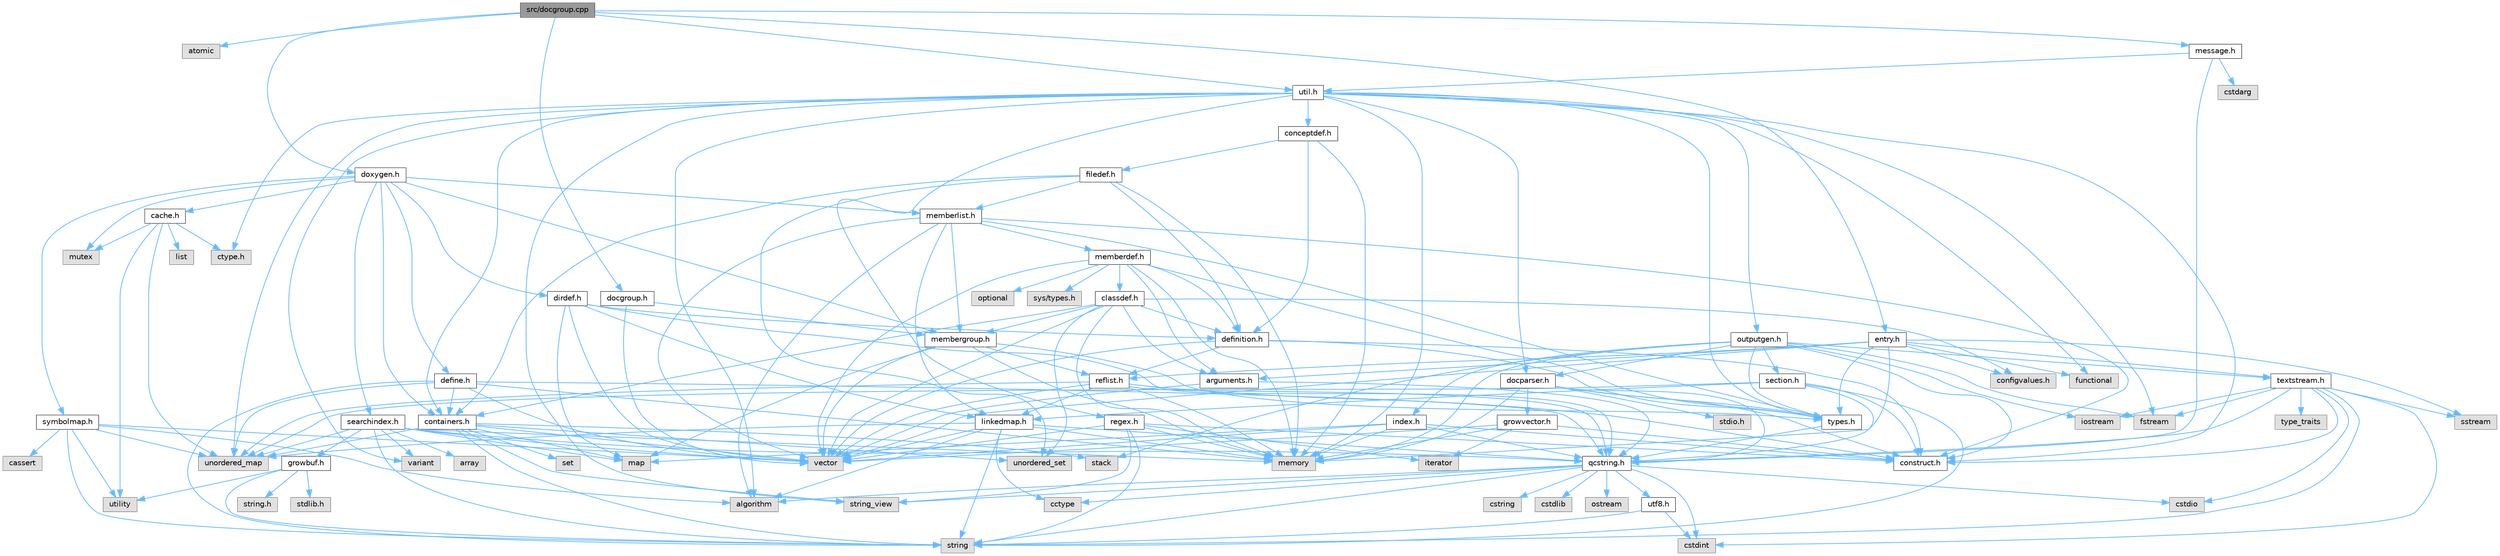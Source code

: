 digraph "src/docgroup.cpp"
{
 // INTERACTIVE_SVG=YES
 // LATEX_PDF_SIZE
  bgcolor="transparent";
  edge [fontname=Helvetica,fontsize=10,labelfontname=Helvetica,labelfontsize=10];
  node [fontname=Helvetica,fontsize=10,shape=box,height=0.2,width=0.4];
  Node1 [id="Node000001",label="src/docgroup.cpp",height=0.2,width=0.4,color="gray40", fillcolor="grey60", style="filled", fontcolor="black",tooltip=" "];
  Node1 -> Node2 [id="edge1_Node000001_Node000002",color="steelblue1",style="solid",tooltip=" "];
  Node2 [id="Node000002",label="atomic",height=0.2,width=0.4,color="grey60", fillcolor="#E0E0E0", style="filled",tooltip=" "];
  Node1 -> Node3 [id="edge2_Node000001_Node000003",color="steelblue1",style="solid",tooltip=" "];
  Node3 [id="Node000003",label="doxygen.h",height=0.2,width=0.4,color="grey40", fillcolor="white", style="filled",URL="$d1/da1/doxygen_8h.html",tooltip=" "];
  Node3 -> Node4 [id="edge3_Node000003_Node000004",color="steelblue1",style="solid",tooltip=" "];
  Node4 [id="Node000004",label="mutex",height=0.2,width=0.4,color="grey60", fillcolor="#E0E0E0", style="filled",tooltip=" "];
  Node3 -> Node5 [id="edge4_Node000003_Node000005",color="steelblue1",style="solid",tooltip=" "];
  Node5 [id="Node000005",label="containers.h",height=0.2,width=0.4,color="grey40", fillcolor="white", style="filled",URL="$d5/d75/containers_8h.html",tooltip=" "];
  Node5 -> Node6 [id="edge5_Node000005_Node000006",color="steelblue1",style="solid",tooltip=" "];
  Node6 [id="Node000006",label="vector",height=0.2,width=0.4,color="grey60", fillcolor="#E0E0E0", style="filled",tooltip=" "];
  Node5 -> Node7 [id="edge6_Node000005_Node000007",color="steelblue1",style="solid",tooltip=" "];
  Node7 [id="Node000007",label="string",height=0.2,width=0.4,color="grey60", fillcolor="#E0E0E0", style="filled",tooltip=" "];
  Node5 -> Node8 [id="edge7_Node000005_Node000008",color="steelblue1",style="solid",tooltip=" "];
  Node8 [id="Node000008",label="string_view",height=0.2,width=0.4,color="grey60", fillcolor="#E0E0E0", style="filled",tooltip=" "];
  Node5 -> Node9 [id="edge8_Node000005_Node000009",color="steelblue1",style="solid",tooltip=" "];
  Node9 [id="Node000009",label="set",height=0.2,width=0.4,color="grey60", fillcolor="#E0E0E0", style="filled",tooltip=" "];
  Node5 -> Node10 [id="edge9_Node000005_Node000010",color="steelblue1",style="solid",tooltip=" "];
  Node10 [id="Node000010",label="map",height=0.2,width=0.4,color="grey60", fillcolor="#E0E0E0", style="filled",tooltip=" "];
  Node5 -> Node11 [id="edge10_Node000005_Node000011",color="steelblue1",style="solid",tooltip=" "];
  Node11 [id="Node000011",label="unordered_set",height=0.2,width=0.4,color="grey60", fillcolor="#E0E0E0", style="filled",tooltip=" "];
  Node5 -> Node12 [id="edge11_Node000005_Node000012",color="steelblue1",style="solid",tooltip=" "];
  Node12 [id="Node000012",label="unordered_map",height=0.2,width=0.4,color="grey60", fillcolor="#E0E0E0", style="filled",tooltip=" "];
  Node5 -> Node13 [id="edge12_Node000005_Node000013",color="steelblue1",style="solid",tooltip=" "];
  Node13 [id="Node000013",label="stack",height=0.2,width=0.4,color="grey60", fillcolor="#E0E0E0", style="filled",tooltip=" "];
  Node3 -> Node14 [id="edge13_Node000003_Node000014",color="steelblue1",style="solid",tooltip=" "];
  Node14 [id="Node000014",label="membergroup.h",height=0.2,width=0.4,color="grey40", fillcolor="white", style="filled",URL="$d9/d11/membergroup_8h.html",tooltip=" "];
  Node14 -> Node6 [id="edge14_Node000014_Node000006",color="steelblue1",style="solid",tooltip=" "];
  Node14 -> Node10 [id="edge15_Node000014_Node000010",color="steelblue1",style="solid",tooltip=" "];
  Node14 -> Node15 [id="edge16_Node000014_Node000015",color="steelblue1",style="solid",tooltip=" "];
  Node15 [id="Node000015",label="memory",height=0.2,width=0.4,color="grey60", fillcolor="#E0E0E0", style="filled",tooltip=" "];
  Node14 -> Node16 [id="edge17_Node000014_Node000016",color="steelblue1",style="solid",tooltip=" "];
  Node16 [id="Node000016",label="types.h",height=0.2,width=0.4,color="grey40", fillcolor="white", style="filled",URL="$d9/d49/types_8h.html",tooltip="This file contains a number of basic enums and types."];
  Node16 -> Node17 [id="edge18_Node000016_Node000017",color="steelblue1",style="solid",tooltip=" "];
  Node17 [id="Node000017",label="qcstring.h",height=0.2,width=0.4,color="grey40", fillcolor="white", style="filled",URL="$d7/d5c/qcstring_8h.html",tooltip=" "];
  Node17 -> Node7 [id="edge19_Node000017_Node000007",color="steelblue1",style="solid",tooltip=" "];
  Node17 -> Node8 [id="edge20_Node000017_Node000008",color="steelblue1",style="solid",tooltip=" "];
  Node17 -> Node18 [id="edge21_Node000017_Node000018",color="steelblue1",style="solid",tooltip=" "];
  Node18 [id="Node000018",label="algorithm",height=0.2,width=0.4,color="grey60", fillcolor="#E0E0E0", style="filled",tooltip=" "];
  Node17 -> Node19 [id="edge22_Node000017_Node000019",color="steelblue1",style="solid",tooltip=" "];
  Node19 [id="Node000019",label="cctype",height=0.2,width=0.4,color="grey60", fillcolor="#E0E0E0", style="filled",tooltip=" "];
  Node17 -> Node20 [id="edge23_Node000017_Node000020",color="steelblue1",style="solid",tooltip=" "];
  Node20 [id="Node000020",label="cstring",height=0.2,width=0.4,color="grey60", fillcolor="#E0E0E0", style="filled",tooltip=" "];
  Node17 -> Node21 [id="edge24_Node000017_Node000021",color="steelblue1",style="solid",tooltip=" "];
  Node21 [id="Node000021",label="cstdio",height=0.2,width=0.4,color="grey60", fillcolor="#E0E0E0", style="filled",tooltip=" "];
  Node17 -> Node22 [id="edge25_Node000017_Node000022",color="steelblue1",style="solid",tooltip=" "];
  Node22 [id="Node000022",label="cstdlib",height=0.2,width=0.4,color="grey60", fillcolor="#E0E0E0", style="filled",tooltip=" "];
  Node17 -> Node23 [id="edge26_Node000017_Node000023",color="steelblue1",style="solid",tooltip=" "];
  Node23 [id="Node000023",label="cstdint",height=0.2,width=0.4,color="grey60", fillcolor="#E0E0E0", style="filled",tooltip=" "];
  Node17 -> Node24 [id="edge27_Node000017_Node000024",color="steelblue1",style="solid",tooltip=" "];
  Node24 [id="Node000024",label="ostream",height=0.2,width=0.4,color="grey60", fillcolor="#E0E0E0", style="filled",tooltip=" "];
  Node17 -> Node25 [id="edge28_Node000017_Node000025",color="steelblue1",style="solid",tooltip=" "];
  Node25 [id="Node000025",label="utf8.h",height=0.2,width=0.4,color="grey40", fillcolor="white", style="filled",URL="$db/d7c/utf8_8h.html",tooltip="Various UTF8 related helper functions."];
  Node25 -> Node23 [id="edge29_Node000025_Node000023",color="steelblue1",style="solid",tooltip=" "];
  Node25 -> Node7 [id="edge30_Node000025_Node000007",color="steelblue1",style="solid",tooltip=" "];
  Node14 -> Node26 [id="edge31_Node000014_Node000026",color="steelblue1",style="solid",tooltip=" "];
  Node26 [id="Node000026",label="reflist.h",height=0.2,width=0.4,color="grey40", fillcolor="white", style="filled",URL="$d1/d02/reflist_8h.html",tooltip=" "];
  Node26 -> Node6 [id="edge32_Node000026_Node000006",color="steelblue1",style="solid",tooltip=" "];
  Node26 -> Node12 [id="edge33_Node000026_Node000012",color="steelblue1",style="solid",tooltip=" "];
  Node26 -> Node15 [id="edge34_Node000026_Node000015",color="steelblue1",style="solid",tooltip=" "];
  Node26 -> Node17 [id="edge35_Node000026_Node000017",color="steelblue1",style="solid",tooltip=" "];
  Node26 -> Node27 [id="edge36_Node000026_Node000027",color="steelblue1",style="solid",tooltip=" "];
  Node27 [id="Node000027",label="linkedmap.h",height=0.2,width=0.4,color="grey40", fillcolor="white", style="filled",URL="$da/de1/linkedmap_8h.html",tooltip=" "];
  Node27 -> Node12 [id="edge37_Node000027_Node000012",color="steelblue1",style="solid",tooltip=" "];
  Node27 -> Node6 [id="edge38_Node000027_Node000006",color="steelblue1",style="solid",tooltip=" "];
  Node27 -> Node15 [id="edge39_Node000027_Node000015",color="steelblue1",style="solid",tooltip=" "];
  Node27 -> Node7 [id="edge40_Node000027_Node000007",color="steelblue1",style="solid",tooltip=" "];
  Node27 -> Node18 [id="edge41_Node000027_Node000018",color="steelblue1",style="solid",tooltip=" "];
  Node27 -> Node19 [id="edge42_Node000027_Node000019",color="steelblue1",style="solid",tooltip=" "];
  Node27 -> Node17 [id="edge43_Node000027_Node000017",color="steelblue1",style="solid",tooltip=" "];
  Node26 -> Node28 [id="edge44_Node000026_Node000028",color="steelblue1",style="solid",tooltip=" "];
  Node28 [id="Node000028",label="construct.h",height=0.2,width=0.4,color="grey40", fillcolor="white", style="filled",URL="$d7/dfc/construct_8h.html",tooltip=" "];
  Node3 -> Node29 [id="edge45_Node000003_Node000029",color="steelblue1",style="solid",tooltip=" "];
  Node29 [id="Node000029",label="dirdef.h",height=0.2,width=0.4,color="grey40", fillcolor="white", style="filled",URL="$d6/d15/dirdef_8h.html",tooltip=" "];
  Node29 -> Node6 [id="edge46_Node000029_Node000006",color="steelblue1",style="solid",tooltip=" "];
  Node29 -> Node10 [id="edge47_Node000029_Node000010",color="steelblue1",style="solid",tooltip=" "];
  Node29 -> Node17 [id="edge48_Node000029_Node000017",color="steelblue1",style="solid",tooltip=" "];
  Node29 -> Node27 [id="edge49_Node000029_Node000027",color="steelblue1",style="solid",tooltip=" "];
  Node29 -> Node30 [id="edge50_Node000029_Node000030",color="steelblue1",style="solid",tooltip=" "];
  Node30 [id="Node000030",label="definition.h",height=0.2,width=0.4,color="grey40", fillcolor="white", style="filled",URL="$df/da1/definition_8h.html",tooltip=" "];
  Node30 -> Node6 [id="edge51_Node000030_Node000006",color="steelblue1",style="solid",tooltip=" "];
  Node30 -> Node16 [id="edge52_Node000030_Node000016",color="steelblue1",style="solid",tooltip=" "];
  Node30 -> Node26 [id="edge53_Node000030_Node000026",color="steelblue1",style="solid",tooltip=" "];
  Node30 -> Node28 [id="edge54_Node000030_Node000028",color="steelblue1",style="solid",tooltip=" "];
  Node3 -> Node31 [id="edge55_Node000003_Node000031",color="steelblue1",style="solid",tooltip=" "];
  Node31 [id="Node000031",label="memberlist.h",height=0.2,width=0.4,color="grey40", fillcolor="white", style="filled",URL="$dd/d78/memberlist_8h.html",tooltip=" "];
  Node31 -> Node6 [id="edge56_Node000031_Node000006",color="steelblue1",style="solid",tooltip=" "];
  Node31 -> Node18 [id="edge57_Node000031_Node000018",color="steelblue1",style="solid",tooltip=" "];
  Node31 -> Node32 [id="edge58_Node000031_Node000032",color="steelblue1",style="solid",tooltip=" "];
  Node32 [id="Node000032",label="memberdef.h",height=0.2,width=0.4,color="grey40", fillcolor="white", style="filled",URL="$d4/d46/memberdef_8h.html",tooltip=" "];
  Node32 -> Node6 [id="edge59_Node000032_Node000006",color="steelblue1",style="solid",tooltip=" "];
  Node32 -> Node15 [id="edge60_Node000032_Node000015",color="steelblue1",style="solid",tooltip=" "];
  Node32 -> Node33 [id="edge61_Node000032_Node000033",color="steelblue1",style="solid",tooltip=" "];
  Node33 [id="Node000033",label="optional",height=0.2,width=0.4,color="grey60", fillcolor="#E0E0E0", style="filled",tooltip=" "];
  Node32 -> Node34 [id="edge62_Node000032_Node000034",color="steelblue1",style="solid",tooltip=" "];
  Node34 [id="Node000034",label="sys/types.h",height=0.2,width=0.4,color="grey60", fillcolor="#E0E0E0", style="filled",tooltip=" "];
  Node32 -> Node16 [id="edge63_Node000032_Node000016",color="steelblue1",style="solid",tooltip=" "];
  Node32 -> Node30 [id="edge64_Node000032_Node000030",color="steelblue1",style="solid",tooltip=" "];
  Node32 -> Node35 [id="edge65_Node000032_Node000035",color="steelblue1",style="solid",tooltip=" "];
  Node35 [id="Node000035",label="arguments.h",height=0.2,width=0.4,color="grey40", fillcolor="white", style="filled",URL="$df/d9b/arguments_8h.html",tooltip=" "];
  Node35 -> Node6 [id="edge66_Node000035_Node000006",color="steelblue1",style="solid",tooltip=" "];
  Node35 -> Node17 [id="edge67_Node000035_Node000017",color="steelblue1",style="solid",tooltip=" "];
  Node32 -> Node36 [id="edge68_Node000032_Node000036",color="steelblue1",style="solid",tooltip=" "];
  Node36 [id="Node000036",label="classdef.h",height=0.2,width=0.4,color="grey40", fillcolor="white", style="filled",URL="$d1/da6/classdef_8h.html",tooltip=" "];
  Node36 -> Node15 [id="edge69_Node000036_Node000015",color="steelblue1",style="solid",tooltip=" "];
  Node36 -> Node6 [id="edge70_Node000036_Node000006",color="steelblue1",style="solid",tooltip=" "];
  Node36 -> Node11 [id="edge71_Node000036_Node000011",color="steelblue1",style="solid",tooltip=" "];
  Node36 -> Node5 [id="edge72_Node000036_Node000005",color="steelblue1",style="solid",tooltip=" "];
  Node36 -> Node30 [id="edge73_Node000036_Node000030",color="steelblue1",style="solid",tooltip=" "];
  Node36 -> Node35 [id="edge74_Node000036_Node000035",color="steelblue1",style="solid",tooltip=" "];
  Node36 -> Node14 [id="edge75_Node000036_Node000014",color="steelblue1",style="solid",tooltip=" "];
  Node36 -> Node37 [id="edge76_Node000036_Node000037",color="steelblue1",style="solid",tooltip=" "];
  Node37 [id="Node000037",label="configvalues.h",height=0.2,width=0.4,color="grey60", fillcolor="#E0E0E0", style="filled",tooltip=" "];
  Node31 -> Node27 [id="edge77_Node000031_Node000027",color="steelblue1",style="solid",tooltip=" "];
  Node31 -> Node16 [id="edge78_Node000031_Node000016",color="steelblue1",style="solid",tooltip=" "];
  Node31 -> Node14 [id="edge79_Node000031_Node000014",color="steelblue1",style="solid",tooltip=" "];
  Node31 -> Node28 [id="edge80_Node000031_Node000028",color="steelblue1",style="solid",tooltip=" "];
  Node3 -> Node38 [id="edge81_Node000003_Node000038",color="steelblue1",style="solid",tooltip=" "];
  Node38 [id="Node000038",label="define.h",height=0.2,width=0.4,color="grey40", fillcolor="white", style="filled",URL="$df/d67/define_8h.html",tooltip=" "];
  Node38 -> Node6 [id="edge82_Node000038_Node000006",color="steelblue1",style="solid",tooltip=" "];
  Node38 -> Node15 [id="edge83_Node000038_Node000015",color="steelblue1",style="solid",tooltip=" "];
  Node38 -> Node7 [id="edge84_Node000038_Node000007",color="steelblue1",style="solid",tooltip=" "];
  Node38 -> Node12 [id="edge85_Node000038_Node000012",color="steelblue1",style="solid",tooltip=" "];
  Node38 -> Node17 [id="edge86_Node000038_Node000017",color="steelblue1",style="solid",tooltip=" "];
  Node38 -> Node5 [id="edge87_Node000038_Node000005",color="steelblue1",style="solid",tooltip=" "];
  Node3 -> Node39 [id="edge88_Node000003_Node000039",color="steelblue1",style="solid",tooltip=" "];
  Node39 [id="Node000039",label="cache.h",height=0.2,width=0.4,color="grey40", fillcolor="white", style="filled",URL="$d3/d26/cache_8h.html",tooltip=" "];
  Node39 -> Node40 [id="edge89_Node000039_Node000040",color="steelblue1",style="solid",tooltip=" "];
  Node40 [id="Node000040",label="list",height=0.2,width=0.4,color="grey60", fillcolor="#E0E0E0", style="filled",tooltip=" "];
  Node39 -> Node12 [id="edge90_Node000039_Node000012",color="steelblue1",style="solid",tooltip=" "];
  Node39 -> Node4 [id="edge91_Node000039_Node000004",color="steelblue1",style="solid",tooltip=" "];
  Node39 -> Node41 [id="edge92_Node000039_Node000041",color="steelblue1",style="solid",tooltip=" "];
  Node41 [id="Node000041",label="utility",height=0.2,width=0.4,color="grey60", fillcolor="#E0E0E0", style="filled",tooltip=" "];
  Node39 -> Node42 [id="edge93_Node000039_Node000042",color="steelblue1",style="solid",tooltip=" "];
  Node42 [id="Node000042",label="ctype.h",height=0.2,width=0.4,color="grey60", fillcolor="#E0E0E0", style="filled",tooltip=" "];
  Node3 -> Node43 [id="edge94_Node000003_Node000043",color="steelblue1",style="solid",tooltip=" "];
  Node43 [id="Node000043",label="symbolmap.h",height=0.2,width=0.4,color="grey40", fillcolor="white", style="filled",URL="$d7/ddd/symbolmap_8h.html",tooltip=" "];
  Node43 -> Node18 [id="edge95_Node000043_Node000018",color="steelblue1",style="solid",tooltip=" "];
  Node43 -> Node12 [id="edge96_Node000043_Node000012",color="steelblue1",style="solid",tooltip=" "];
  Node43 -> Node6 [id="edge97_Node000043_Node000006",color="steelblue1",style="solid",tooltip=" "];
  Node43 -> Node7 [id="edge98_Node000043_Node000007",color="steelblue1",style="solid",tooltip=" "];
  Node43 -> Node41 [id="edge99_Node000043_Node000041",color="steelblue1",style="solid",tooltip=" "];
  Node43 -> Node44 [id="edge100_Node000043_Node000044",color="steelblue1",style="solid",tooltip=" "];
  Node44 [id="Node000044",label="cassert",height=0.2,width=0.4,color="grey60", fillcolor="#E0E0E0", style="filled",tooltip=" "];
  Node3 -> Node45 [id="edge101_Node000003_Node000045",color="steelblue1",style="solid",tooltip=" "];
  Node45 [id="Node000045",label="searchindex.h",height=0.2,width=0.4,color="grey40", fillcolor="white", style="filled",URL="$de/d07/searchindex_8h.html",tooltip="Web server based search engine."];
  Node45 -> Node15 [id="edge102_Node000045_Node000015",color="steelblue1",style="solid",tooltip=" "];
  Node45 -> Node6 [id="edge103_Node000045_Node000006",color="steelblue1",style="solid",tooltip=" "];
  Node45 -> Node10 [id="edge104_Node000045_Node000010",color="steelblue1",style="solid",tooltip=" "];
  Node45 -> Node12 [id="edge105_Node000045_Node000012",color="steelblue1",style="solid",tooltip=" "];
  Node45 -> Node7 [id="edge106_Node000045_Node000007",color="steelblue1",style="solid",tooltip=" "];
  Node45 -> Node46 [id="edge107_Node000045_Node000046",color="steelblue1",style="solid",tooltip=" "];
  Node46 [id="Node000046",label="array",height=0.2,width=0.4,color="grey60", fillcolor="#E0E0E0", style="filled",tooltip=" "];
  Node45 -> Node47 [id="edge108_Node000045_Node000047",color="steelblue1",style="solid",tooltip=" "];
  Node47 [id="Node000047",label="variant",height=0.2,width=0.4,color="grey60", fillcolor="#E0E0E0", style="filled",tooltip=" "];
  Node45 -> Node17 [id="edge109_Node000045_Node000017",color="steelblue1",style="solid",tooltip=" "];
  Node45 -> Node48 [id="edge110_Node000045_Node000048",color="steelblue1",style="solid",tooltip=" "];
  Node48 [id="Node000048",label="growbuf.h",height=0.2,width=0.4,color="grey40", fillcolor="white", style="filled",URL="$dd/d72/growbuf_8h.html",tooltip=" "];
  Node48 -> Node41 [id="edge111_Node000048_Node000041",color="steelblue1",style="solid",tooltip=" "];
  Node48 -> Node49 [id="edge112_Node000048_Node000049",color="steelblue1",style="solid",tooltip=" "];
  Node49 [id="Node000049",label="stdlib.h",height=0.2,width=0.4,color="grey60", fillcolor="#E0E0E0", style="filled",tooltip=" "];
  Node48 -> Node50 [id="edge113_Node000048_Node000050",color="steelblue1",style="solid",tooltip=" "];
  Node50 [id="Node000050",label="string.h",height=0.2,width=0.4,color="grey60", fillcolor="#E0E0E0", style="filled",tooltip=" "];
  Node48 -> Node7 [id="edge114_Node000048_Node000007",color="steelblue1",style="solid",tooltip=" "];
  Node1 -> Node51 [id="edge115_Node000001_Node000051",color="steelblue1",style="solid",tooltip=" "];
  Node51 [id="Node000051",label="util.h",height=0.2,width=0.4,color="grey40", fillcolor="white", style="filled",URL="$d8/d3c/util_8h.html",tooltip="A bunch of utility functions."];
  Node51 -> Node15 [id="edge116_Node000051_Node000015",color="steelblue1",style="solid",tooltip=" "];
  Node51 -> Node12 [id="edge117_Node000051_Node000012",color="steelblue1",style="solid",tooltip=" "];
  Node51 -> Node18 [id="edge118_Node000051_Node000018",color="steelblue1",style="solid",tooltip=" "];
  Node51 -> Node52 [id="edge119_Node000051_Node000052",color="steelblue1",style="solid",tooltip=" "];
  Node52 [id="Node000052",label="functional",height=0.2,width=0.4,color="grey60", fillcolor="#E0E0E0", style="filled",tooltip=" "];
  Node51 -> Node53 [id="edge120_Node000051_Node000053",color="steelblue1",style="solid",tooltip=" "];
  Node53 [id="Node000053",label="fstream",height=0.2,width=0.4,color="grey60", fillcolor="#E0E0E0", style="filled",tooltip=" "];
  Node51 -> Node47 [id="edge121_Node000051_Node000047",color="steelblue1",style="solid",tooltip=" "];
  Node51 -> Node8 [id="edge122_Node000051_Node000008",color="steelblue1",style="solid",tooltip=" "];
  Node51 -> Node42 [id="edge123_Node000051_Node000042",color="steelblue1",style="solid",tooltip=" "];
  Node51 -> Node16 [id="edge124_Node000051_Node000016",color="steelblue1",style="solid",tooltip=" "];
  Node51 -> Node54 [id="edge125_Node000051_Node000054",color="steelblue1",style="solid",tooltip=" "];
  Node54 [id="Node000054",label="docparser.h",height=0.2,width=0.4,color="grey40", fillcolor="white", style="filled",URL="$de/d9c/docparser_8h.html",tooltip=" "];
  Node54 -> Node55 [id="edge126_Node000054_Node000055",color="steelblue1",style="solid",tooltip=" "];
  Node55 [id="Node000055",label="stdio.h",height=0.2,width=0.4,color="grey60", fillcolor="#E0E0E0", style="filled",tooltip=" "];
  Node54 -> Node15 [id="edge127_Node000054_Node000015",color="steelblue1",style="solid",tooltip=" "];
  Node54 -> Node17 [id="edge128_Node000054_Node000017",color="steelblue1",style="solid",tooltip=" "];
  Node54 -> Node56 [id="edge129_Node000054_Node000056",color="steelblue1",style="solid",tooltip=" "];
  Node56 [id="Node000056",label="growvector.h",height=0.2,width=0.4,color="grey40", fillcolor="white", style="filled",URL="$d7/d50/growvector_8h.html",tooltip=" "];
  Node56 -> Node6 [id="edge130_Node000056_Node000006",color="steelblue1",style="solid",tooltip=" "];
  Node56 -> Node15 [id="edge131_Node000056_Node000015",color="steelblue1",style="solid",tooltip=" "];
  Node56 -> Node57 [id="edge132_Node000056_Node000057",color="steelblue1",style="solid",tooltip=" "];
  Node57 [id="Node000057",label="iterator",height=0.2,width=0.4,color="grey60", fillcolor="#E0E0E0", style="filled",tooltip=" "];
  Node56 -> Node28 [id="edge133_Node000056_Node000028",color="steelblue1",style="solid",tooltip=" "];
  Node54 -> Node28 [id="edge134_Node000054_Node000028",color="steelblue1",style="solid",tooltip=" "];
  Node54 -> Node16 [id="edge135_Node000054_Node000016",color="steelblue1",style="solid",tooltip=" "];
  Node51 -> Node5 [id="edge136_Node000051_Node000005",color="steelblue1",style="solid",tooltip=" "];
  Node51 -> Node58 [id="edge137_Node000051_Node000058",color="steelblue1",style="solid",tooltip=" "];
  Node58 [id="Node000058",label="outputgen.h",height=0.2,width=0.4,color="grey40", fillcolor="white", style="filled",URL="$df/d06/outputgen_8h.html",tooltip=" "];
  Node58 -> Node15 [id="edge138_Node000058_Node000015",color="steelblue1",style="solid",tooltip=" "];
  Node58 -> Node13 [id="edge139_Node000058_Node000013",color="steelblue1",style="solid",tooltip=" "];
  Node58 -> Node59 [id="edge140_Node000058_Node000059",color="steelblue1",style="solid",tooltip=" "];
  Node59 [id="Node000059",label="iostream",height=0.2,width=0.4,color="grey60", fillcolor="#E0E0E0", style="filled",tooltip=" "];
  Node58 -> Node53 [id="edge141_Node000058_Node000053",color="steelblue1",style="solid",tooltip=" "];
  Node58 -> Node16 [id="edge142_Node000058_Node000016",color="steelblue1",style="solid",tooltip=" "];
  Node58 -> Node60 [id="edge143_Node000058_Node000060",color="steelblue1",style="solid",tooltip=" "];
  Node60 [id="Node000060",label="index.h",height=0.2,width=0.4,color="grey40", fillcolor="white", style="filled",URL="$d1/db5/index_8h.html",tooltip=" "];
  Node60 -> Node15 [id="edge144_Node000060_Node000015",color="steelblue1",style="solid",tooltip=" "];
  Node60 -> Node6 [id="edge145_Node000060_Node000006",color="steelblue1",style="solid",tooltip=" "];
  Node60 -> Node10 [id="edge146_Node000060_Node000010",color="steelblue1",style="solid",tooltip=" "];
  Node60 -> Node17 [id="edge147_Node000060_Node000017",color="steelblue1",style="solid",tooltip=" "];
  Node60 -> Node28 [id="edge148_Node000060_Node000028",color="steelblue1",style="solid",tooltip=" "];
  Node58 -> Node61 [id="edge149_Node000058_Node000061",color="steelblue1",style="solid",tooltip=" "];
  Node61 [id="Node000061",label="section.h",height=0.2,width=0.4,color="grey40", fillcolor="white", style="filled",URL="$d1/d2a/section_8h.html",tooltip=" "];
  Node61 -> Node7 [id="edge150_Node000061_Node000007",color="steelblue1",style="solid",tooltip=" "];
  Node61 -> Node12 [id="edge151_Node000061_Node000012",color="steelblue1",style="solid",tooltip=" "];
  Node61 -> Node17 [id="edge152_Node000061_Node000017",color="steelblue1",style="solid",tooltip=" "];
  Node61 -> Node27 [id="edge153_Node000061_Node000027",color="steelblue1",style="solid",tooltip=" "];
  Node61 -> Node28 [id="edge154_Node000061_Node000028",color="steelblue1",style="solid",tooltip=" "];
  Node58 -> Node62 [id="edge155_Node000058_Node000062",color="steelblue1",style="solid",tooltip=" "];
  Node62 [id="Node000062",label="textstream.h",height=0.2,width=0.4,color="grey40", fillcolor="white", style="filled",URL="$d4/d7d/textstream_8h.html",tooltip=" "];
  Node62 -> Node7 [id="edge156_Node000062_Node000007",color="steelblue1",style="solid",tooltip=" "];
  Node62 -> Node59 [id="edge157_Node000062_Node000059",color="steelblue1",style="solid",tooltip=" "];
  Node62 -> Node63 [id="edge158_Node000062_Node000063",color="steelblue1",style="solid",tooltip=" "];
  Node63 [id="Node000063",label="sstream",height=0.2,width=0.4,color="grey60", fillcolor="#E0E0E0", style="filled",tooltip=" "];
  Node62 -> Node23 [id="edge159_Node000062_Node000023",color="steelblue1",style="solid",tooltip=" "];
  Node62 -> Node21 [id="edge160_Node000062_Node000021",color="steelblue1",style="solid",tooltip=" "];
  Node62 -> Node53 [id="edge161_Node000062_Node000053",color="steelblue1",style="solid",tooltip=" "];
  Node62 -> Node64 [id="edge162_Node000062_Node000064",color="steelblue1",style="solid",tooltip=" "];
  Node64 [id="Node000064",label="type_traits",height=0.2,width=0.4,color="grey60", fillcolor="#E0E0E0", style="filled",tooltip=" "];
  Node62 -> Node17 [id="edge163_Node000062_Node000017",color="steelblue1",style="solid",tooltip=" "];
  Node62 -> Node28 [id="edge164_Node000062_Node000028",color="steelblue1",style="solid",tooltip=" "];
  Node58 -> Node54 [id="edge165_Node000058_Node000054",color="steelblue1",style="solid",tooltip=" "];
  Node58 -> Node28 [id="edge166_Node000058_Node000028",color="steelblue1",style="solid",tooltip=" "];
  Node51 -> Node65 [id="edge167_Node000051_Node000065",color="steelblue1",style="solid",tooltip=" "];
  Node65 [id="Node000065",label="regex.h",height=0.2,width=0.4,color="grey40", fillcolor="white", style="filled",URL="$d1/d21/regex_8h.html",tooltip=" "];
  Node65 -> Node15 [id="edge168_Node000065_Node000015",color="steelblue1",style="solid",tooltip=" "];
  Node65 -> Node7 [id="edge169_Node000065_Node000007",color="steelblue1",style="solid",tooltip=" "];
  Node65 -> Node8 [id="edge170_Node000065_Node000008",color="steelblue1",style="solid",tooltip=" "];
  Node65 -> Node6 [id="edge171_Node000065_Node000006",color="steelblue1",style="solid",tooltip=" "];
  Node65 -> Node57 [id="edge172_Node000065_Node000057",color="steelblue1",style="solid",tooltip=" "];
  Node65 -> Node28 [id="edge173_Node000065_Node000028",color="steelblue1",style="solid",tooltip=" "];
  Node51 -> Node66 [id="edge174_Node000051_Node000066",color="steelblue1",style="solid",tooltip=" "];
  Node66 [id="Node000066",label="conceptdef.h",height=0.2,width=0.4,color="grey40", fillcolor="white", style="filled",URL="$da/df1/conceptdef_8h.html",tooltip=" "];
  Node66 -> Node15 [id="edge175_Node000066_Node000015",color="steelblue1",style="solid",tooltip=" "];
  Node66 -> Node30 [id="edge176_Node000066_Node000030",color="steelblue1",style="solid",tooltip=" "];
  Node66 -> Node67 [id="edge177_Node000066_Node000067",color="steelblue1",style="solid",tooltip=" "];
  Node67 [id="Node000067",label="filedef.h",height=0.2,width=0.4,color="grey40", fillcolor="white", style="filled",URL="$d4/d3a/filedef_8h.html",tooltip=" "];
  Node67 -> Node15 [id="edge178_Node000067_Node000015",color="steelblue1",style="solid",tooltip=" "];
  Node67 -> Node11 [id="edge179_Node000067_Node000011",color="steelblue1",style="solid",tooltip=" "];
  Node67 -> Node30 [id="edge180_Node000067_Node000030",color="steelblue1",style="solid",tooltip=" "];
  Node67 -> Node31 [id="edge181_Node000067_Node000031",color="steelblue1",style="solid",tooltip=" "];
  Node67 -> Node5 [id="edge182_Node000067_Node000005",color="steelblue1",style="solid",tooltip=" "];
  Node51 -> Node28 [id="edge183_Node000051_Node000028",color="steelblue1",style="solid",tooltip=" "];
  Node1 -> Node68 [id="edge184_Node000001_Node000068",color="steelblue1",style="solid",tooltip=" "];
  Node68 [id="Node000068",label="entry.h",height=0.2,width=0.4,color="grey40", fillcolor="white", style="filled",URL="$d1/dc6/entry_8h.html",tooltip=" "];
  Node68 -> Node6 [id="edge185_Node000068_Node000006",color="steelblue1",style="solid",tooltip=" "];
  Node68 -> Node15 [id="edge186_Node000068_Node000015",color="steelblue1",style="solid",tooltip=" "];
  Node68 -> Node63 [id="edge187_Node000068_Node000063",color="steelblue1",style="solid",tooltip=" "];
  Node68 -> Node52 [id="edge188_Node000068_Node000052",color="steelblue1",style="solid",tooltip=" "];
  Node68 -> Node16 [id="edge189_Node000068_Node000016",color="steelblue1",style="solid",tooltip=" "];
  Node68 -> Node35 [id="edge190_Node000068_Node000035",color="steelblue1",style="solid",tooltip=" "];
  Node68 -> Node26 [id="edge191_Node000068_Node000026",color="steelblue1",style="solid",tooltip=" "];
  Node68 -> Node62 [id="edge192_Node000068_Node000062",color="steelblue1",style="solid",tooltip=" "];
  Node68 -> Node37 [id="edge193_Node000068_Node000037",color="steelblue1",style="solid",tooltip=" "];
  Node1 -> Node69 [id="edge194_Node000001_Node000069",color="steelblue1",style="solid",tooltip=" "];
  Node69 [id="Node000069",label="message.h",height=0.2,width=0.4,color="grey40", fillcolor="white", style="filled",URL="$d2/d0d/message_8h.html",tooltip=" "];
  Node69 -> Node70 [id="edge195_Node000069_Node000070",color="steelblue1",style="solid",tooltip=" "];
  Node70 [id="Node000070",label="cstdarg",height=0.2,width=0.4,color="grey60", fillcolor="#E0E0E0", style="filled",tooltip=" "];
  Node69 -> Node17 [id="edge196_Node000069_Node000017",color="steelblue1",style="solid",tooltip=" "];
  Node69 -> Node51 [id="edge197_Node000069_Node000051",color="steelblue1",style="solid",tooltip=" "];
  Node1 -> Node71 [id="edge198_Node000001_Node000071",color="steelblue1",style="solid",tooltip=" "];
  Node71 [id="Node000071",label="docgroup.h",height=0.2,width=0.4,color="grey40", fillcolor="white", style="filled",URL="$d4/d32/docgroup_8h.html",tooltip=" "];
  Node71 -> Node6 [id="edge199_Node000071_Node000006",color="steelblue1",style="solid",tooltip=" "];
  Node71 -> Node14 [id="edge200_Node000071_Node000014",color="steelblue1",style="solid",tooltip=" "];
}
